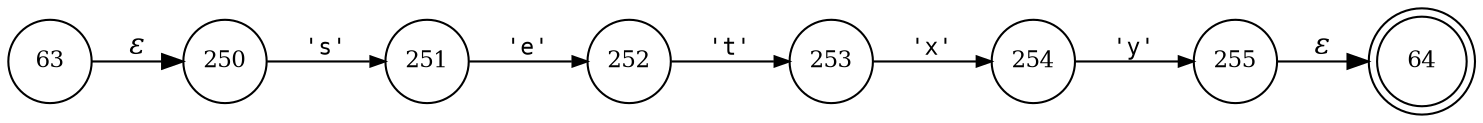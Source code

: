digraph ATN {
rankdir=LR;
s64[fontsize=11, label="64", shape=doublecircle, fixedsize=true, width=.6];
s250[fontsize=11,label="250", shape=circle, fixedsize=true, width=.55, peripheries=1];
s251[fontsize=11,label="251", shape=circle, fixedsize=true, width=.55, peripheries=1];
s252[fontsize=11,label="252", shape=circle, fixedsize=true, width=.55, peripheries=1];
s253[fontsize=11,label="253", shape=circle, fixedsize=true, width=.55, peripheries=1];
s254[fontsize=11,label="254", shape=circle, fixedsize=true, width=.55, peripheries=1];
s63[fontsize=11,label="63", shape=circle, fixedsize=true, width=.55, peripheries=1];
s255[fontsize=11,label="255", shape=circle, fixedsize=true, width=.55, peripheries=1];
s63 -> s250 [fontname="Times-Italic", label="&epsilon;"];
s250 -> s251 [fontsize=11, fontname="Courier", arrowsize=.7, label = "'s'", arrowhead = normal];
s251 -> s252 [fontsize=11, fontname="Courier", arrowsize=.7, label = "'e'", arrowhead = normal];
s252 -> s253 [fontsize=11, fontname="Courier", arrowsize=.7, label = "'t'", arrowhead = normal];
s253 -> s254 [fontsize=11, fontname="Courier", arrowsize=.7, label = "'x'", arrowhead = normal];
s254 -> s255 [fontsize=11, fontname="Courier", arrowsize=.7, label = "'y'", arrowhead = normal];
s255 -> s64 [fontname="Times-Italic", label="&epsilon;"];
}